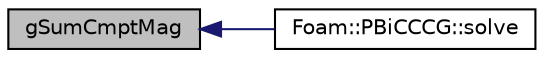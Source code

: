 digraph "gSumCmptMag"
{
  bgcolor="transparent";
  edge [fontname="Helvetica",fontsize="10",labelfontname="Helvetica",labelfontsize="10"];
  node [fontname="Helvetica",fontsize="10",shape=record];
  rankdir="LR";
  Node1 [label="gSumCmptMag",height=0.2,width=0.4,color="black", fillcolor="grey75", style="filled" fontcolor="black"];
  Node1 -> Node2 [dir="back",color="midnightblue",fontsize="10",style="solid",fontname="Helvetica"];
  Node2 [label="Foam::PBiCCCG::solve",height=0.2,width=0.4,color="black",URL="$classFoam_1_1PBiCCCG.html#a6020d3a68339ab1a050e90633b70ca5a",tooltip="Solve the matrix with this solver. "];
}
